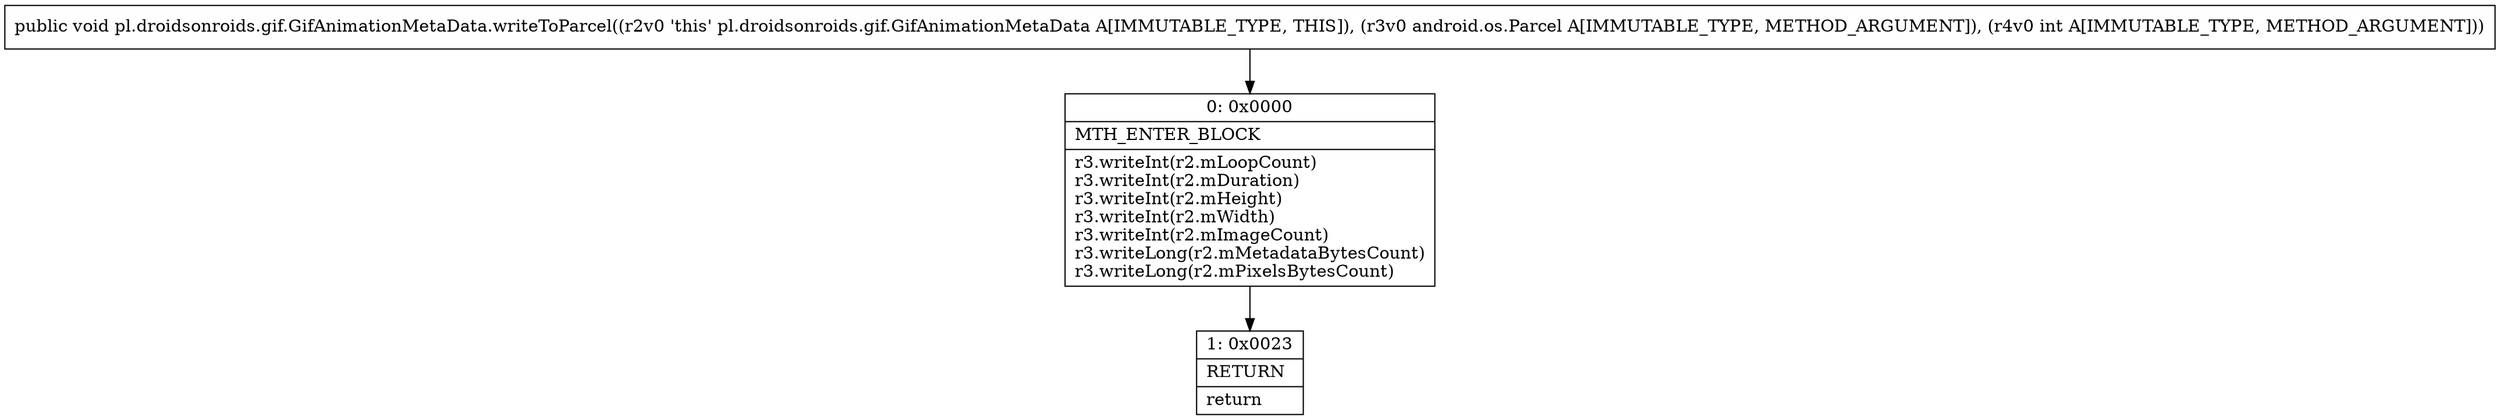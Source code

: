digraph "CFG forpl.droidsonroids.gif.GifAnimationMetaData.writeToParcel(Landroid\/os\/Parcel;I)V" {
Node_0 [shape=record,label="{0\:\ 0x0000|MTH_ENTER_BLOCK\l|r3.writeInt(r2.mLoopCount)\lr3.writeInt(r2.mDuration)\lr3.writeInt(r2.mHeight)\lr3.writeInt(r2.mWidth)\lr3.writeInt(r2.mImageCount)\lr3.writeLong(r2.mMetadataBytesCount)\lr3.writeLong(r2.mPixelsBytesCount)\l}"];
Node_1 [shape=record,label="{1\:\ 0x0023|RETURN\l|return\l}"];
MethodNode[shape=record,label="{public void pl.droidsonroids.gif.GifAnimationMetaData.writeToParcel((r2v0 'this' pl.droidsonroids.gif.GifAnimationMetaData A[IMMUTABLE_TYPE, THIS]), (r3v0 android.os.Parcel A[IMMUTABLE_TYPE, METHOD_ARGUMENT]), (r4v0 int A[IMMUTABLE_TYPE, METHOD_ARGUMENT])) }"];
MethodNode -> Node_0;
Node_0 -> Node_1;
}

